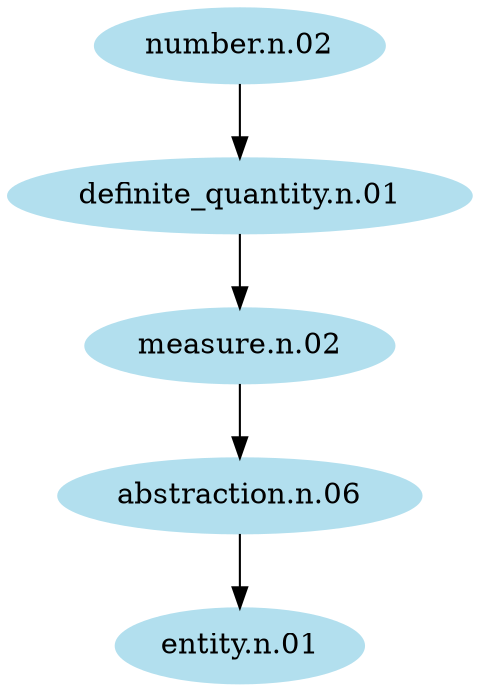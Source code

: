 digraph unix {
	node [color=lightblue2 style=filled]
	size="6,6"
	"number.n.02" -> "definite_quantity.n.01"
	"definite_quantity.n.01" -> "measure.n.02"
	"measure.n.02" -> "abstraction.n.06"
	"abstraction.n.06" -> "entity.n.01"
}
